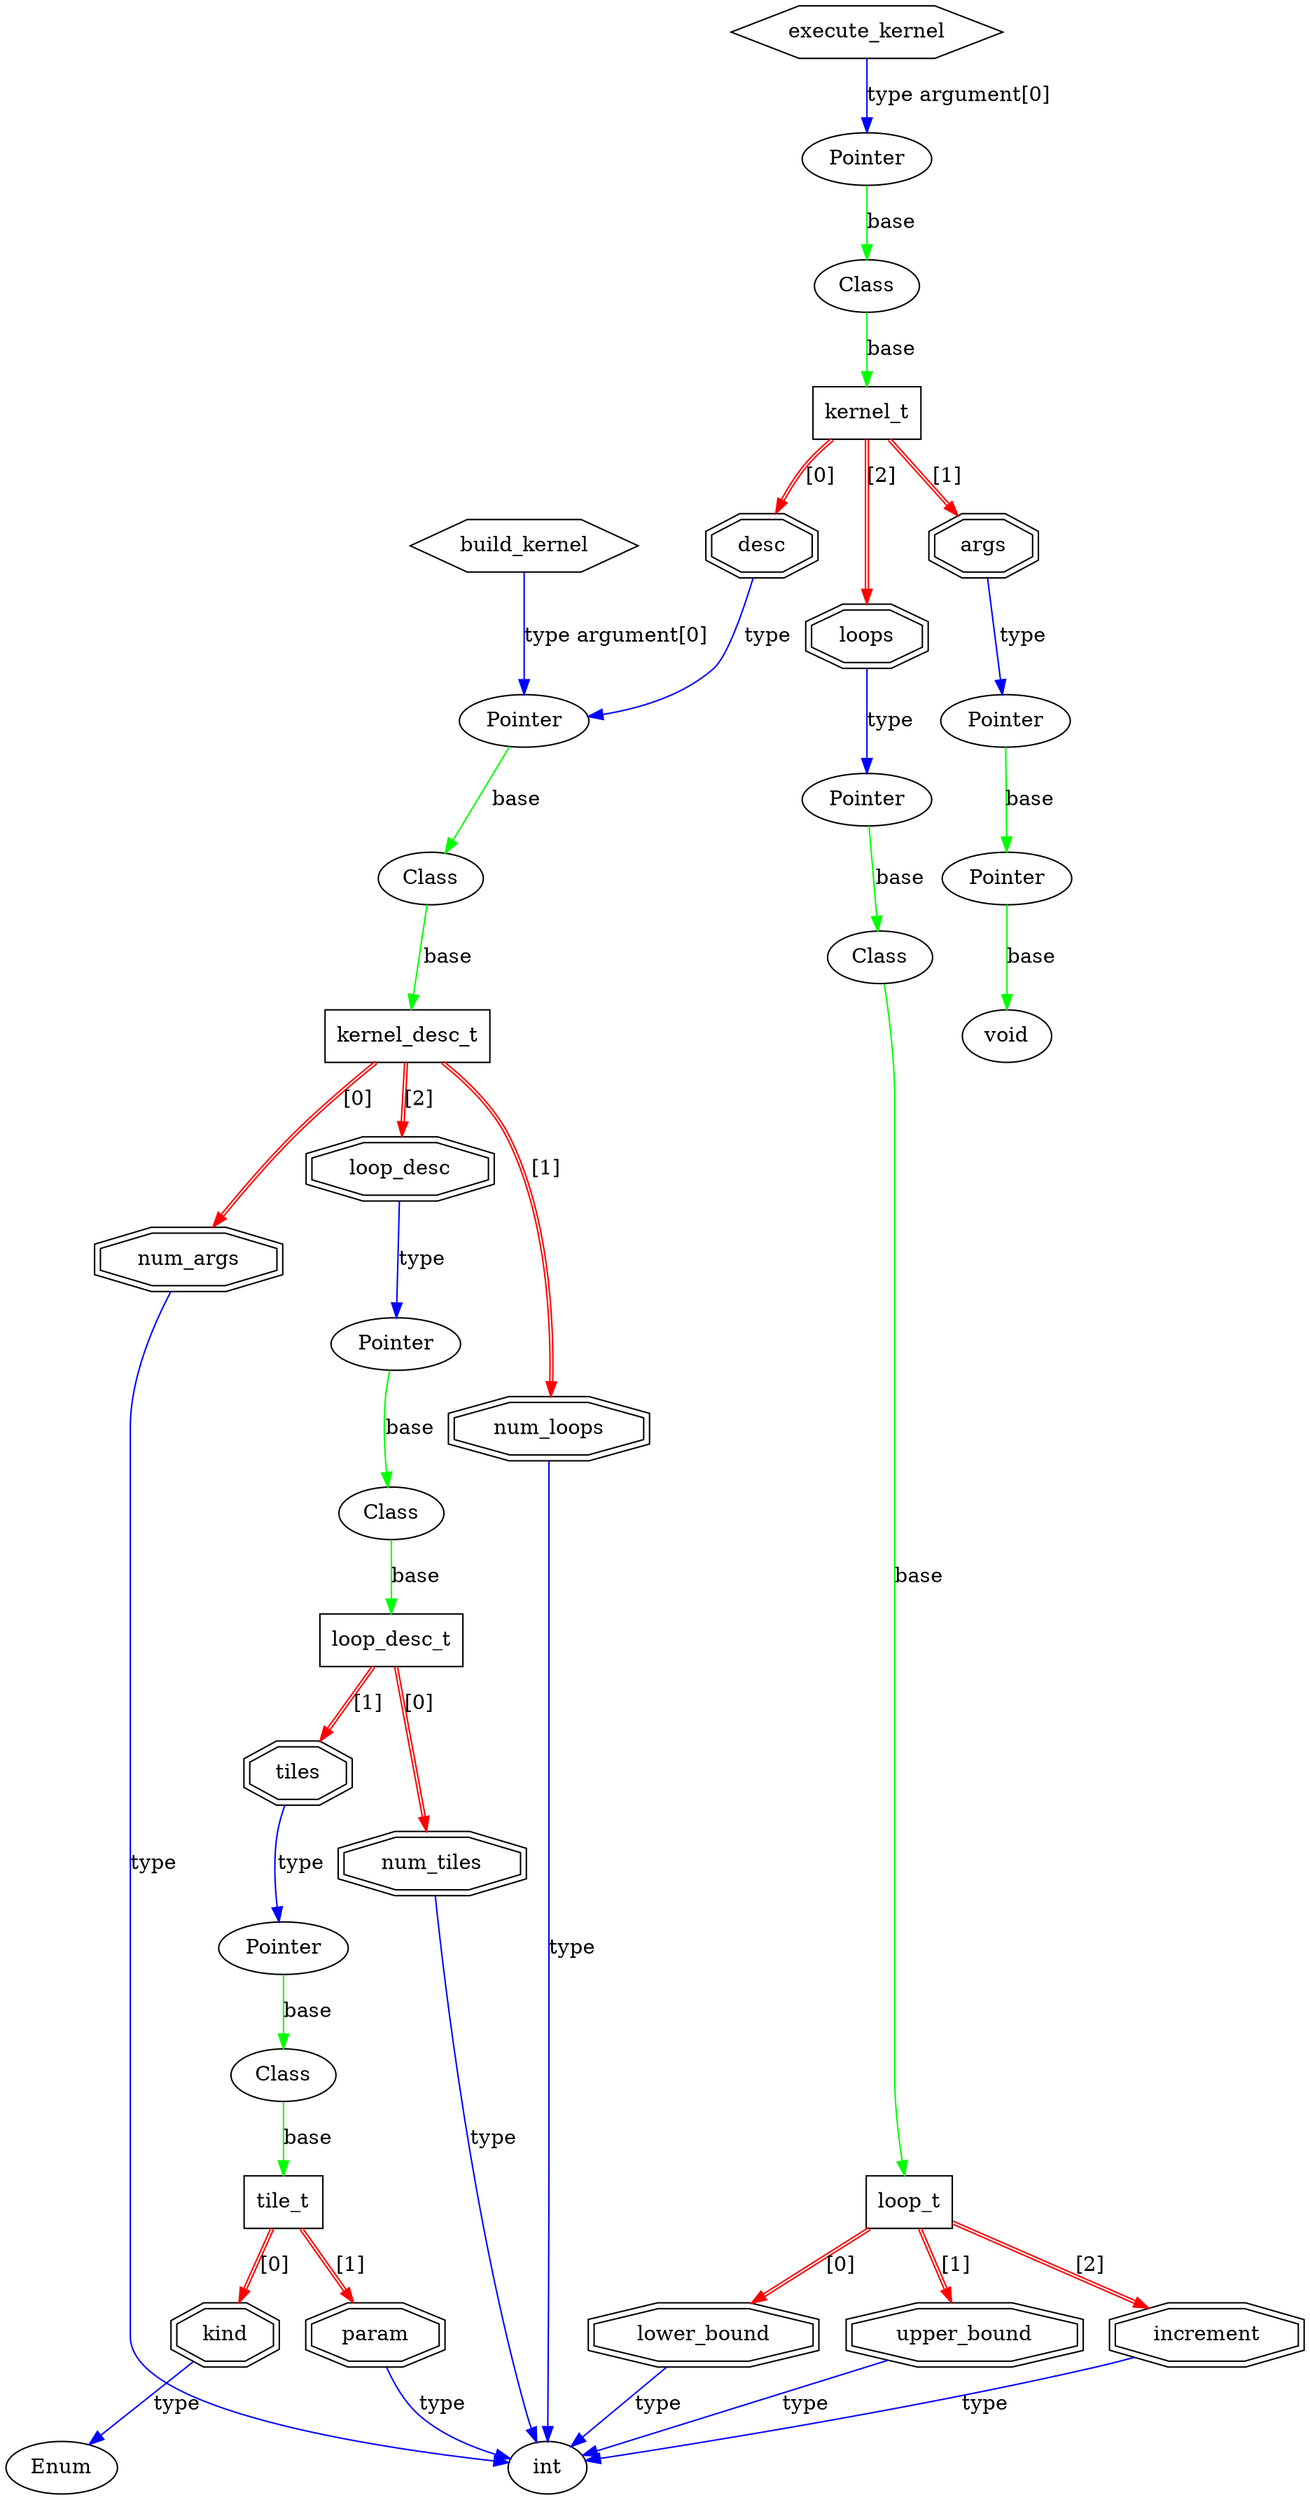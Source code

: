 digraph {
element_0x16890f0 [label="execute_kernel", shape=hexagon]
element_0x168ac10 [label="build_kernel", shape=hexagon]
element_0x168ad60 [label="Pointer", shape=oval]
element_0x168ade0 [label="Class", shape=oval]
element_0x16febc0 [label="kernel_t", shape=box]
element_0x16feb60 [label="desc", shape=doubleoctagon]
element_0x172e380 [label="Pointer", shape=oval]
element_0x15dd150 [label="Class", shape=oval]
element_0x173ff90 [label="kernel_desc_t", shape=box]
element_0x1585c80 [label="num_args", shape=doubleoctagon]
element_0x16fdff0 [label="int", shape=oval]
element_0x1585c80 -> element_0x16fdff0 [label="type", color="blue"]
element_0x173ff90 -> element_0x1585c80 [label="[0]", color="red:red"]
element_0x172e400 [label="num_loops", shape=doubleoctagon]
element_0x172e400 -> element_0x16fdff0 [label="type", color="blue"]
element_0x173ff90 -> element_0x172e400 [label="[1]", color="red:red"]
element_0x168a590 [label="loop_desc", shape=doubleoctagon]
element_0x15dbb80 [label="Pointer", shape=oval]
element_0x172d600 [label="Class", shape=oval]
element_0x16889e0 [label="loop_desc_t", shape=box]
element_0x1638200 [label="num_tiles", shape=doubleoctagon]
element_0x1638200 -> element_0x16fdff0 [label="type", color="blue"]
element_0x16889e0 -> element_0x1638200 [label="[0]", color="red:red"]
element_0x1688be0 [label="tiles", shape=doubleoctagon]
element_0x159f1e0 [label="Pointer", shape=oval]
element_0x1688a40 [label="Class", shape=oval]
element_0x16ff5a0 [label="tile_t", shape=box]
element_0x159f220 [label="kind", shape=doubleoctagon]
element_0x1587070 [label="Enum", shape=oval]
element_0x159f220 -> element_0x1587070 [label="type", color="blue"]
element_0x16ff5a0 -> element_0x159f220 [label="[0]", color="red:red"]
element_0x1648290 [label="param", shape=doubleoctagon]
element_0x1648290 -> element_0x16fdff0 [label="type", color="blue"]
element_0x16ff5a0 -> element_0x1648290 [label="[1]", color="red:red"]
element_0x1688a40 -> element_0x16ff5a0 [label="base", color="green"]
element_0x159f1e0 -> element_0x1688a40 [label="base", color="green"]
element_0x1688be0 -> element_0x159f1e0 [label="type", color="blue"]
element_0x16889e0 -> element_0x1688be0 [label="[1]", color="red:red"]
element_0x172d600 -> element_0x16889e0 [label="base", color="green"]
element_0x15dbb80 -> element_0x172d600 [label="base", color="green"]
element_0x168a590 -> element_0x15dbb80 [label="type", color="blue"]
element_0x173ff90 -> element_0x168a590 [label="[2]", color="red:red"]
element_0x15dd150 -> element_0x173ff90 [label="base", color="green"]
element_0x172e380 -> element_0x15dd150 [label="base", color="green"]
element_0x16feb60 -> element_0x172e380 [label="type", color="blue"]
element_0x16febc0 -> element_0x16feb60 [label="[0]", color="red:red"]
element_0x168b8d0 [label="args", shape=doubleoctagon]
element_0x172f4f0 [label="Pointer", shape=oval]
element_0x172f570 [label="Pointer", shape=oval]
element_0x1593310 [label="void", shape=oval]
element_0x172f570 -> element_0x1593310 [label="base", color="green"]
element_0x172f4f0 -> element_0x172f570 [label="base", color="green"]
element_0x168b8d0 -> element_0x172f4f0 [label="type", color="blue"]
element_0x16febc0 -> element_0x168b8d0 [label="[1]", color="red:red"]
element_0x168abb0 [label="loops", shape=doubleoctagon]
element_0x16febe0 [label="Pointer", shape=oval]
element_0x15dcf90 [label="Class", shape=oval]
element_0x1638280 [label="loop_t", shape=box]
element_0x159f1c0 [label="lower_bound", shape=doubleoctagon]
element_0x159f1c0 -> element_0x16fdff0 [label="type", color="blue"]
element_0x1638280 -> element_0x159f1c0 [label="[0]", color="red:red"]
element_0x1638350 [label="upper_bound", shape=doubleoctagon]
element_0x1638350 -> element_0x16fdff0 [label="type", color="blue"]
element_0x1638280 -> element_0x1638350 [label="[1]", color="red:red"]
element_0x1598320 [label="increment", shape=doubleoctagon]
element_0x1598320 -> element_0x16fdff0 [label="type", color="blue"]
element_0x1638280 -> element_0x1598320 [label="[2]", color="red:red"]
element_0x15dcf90 -> element_0x1638280 [label="base", color="green"]
element_0x16febe0 -> element_0x15dcf90 [label="base", color="green"]
element_0x168abb0 -> element_0x16febe0 [label="type", color="blue"]
element_0x16febc0 -> element_0x168abb0 [label="[2]", color="red:red"]
element_0x168ade0 -> element_0x16febc0 [label="base", color="green"]
element_0x168ad60 -> element_0x168ade0 [label="base", color="green"]
element_0x16890f0 -> element_0x168ad60 [label="type argument[0]", color="blue"]
element_0x168ac10 -> element_0x172e380 [label="type argument[0]", color="blue"]
}
